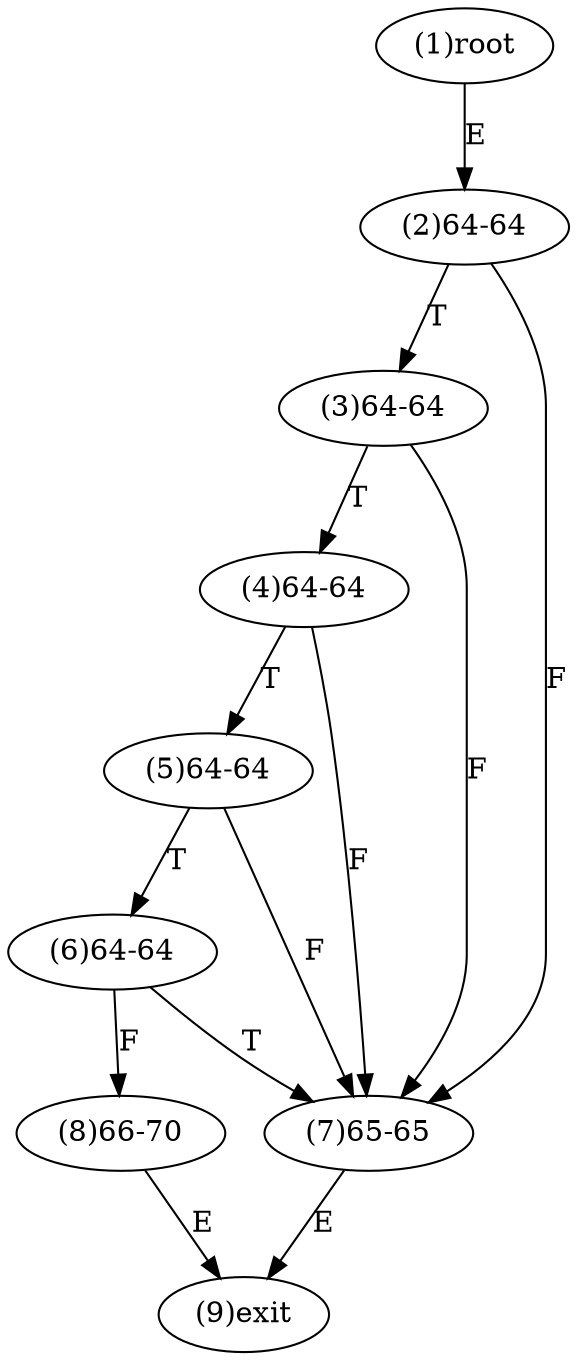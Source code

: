 digraph "" { 
1[ label="(1)root"];
2[ label="(2)64-64"];
3[ label="(3)64-64"];
4[ label="(4)64-64"];
5[ label="(5)64-64"];
6[ label="(6)64-64"];
7[ label="(7)65-65"];
8[ label="(8)66-70"];
9[ label="(9)exit"];
1->2[ label="E"];
2->7[ label="F"];
2->3[ label="T"];
3->7[ label="F"];
3->4[ label="T"];
4->7[ label="F"];
4->5[ label="T"];
5->7[ label="F"];
5->6[ label="T"];
6->8[ label="F"];
6->7[ label="T"];
7->9[ label="E"];
8->9[ label="E"];
}